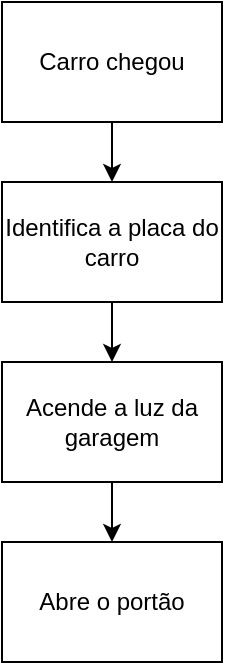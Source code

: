 <mxfile version="20.2.0" type="device"><diagram id="r0Kdv0YK38kOYozN6Ut2" name="Página-1"><mxGraphModel dx="1422" dy="848" grid="1" gridSize="10" guides="1" tooltips="1" connect="1" arrows="1" fold="1" page="1" pageScale="1" pageWidth="1169" pageHeight="827" math="0" shadow="0"><root><mxCell id="0"/><mxCell id="1" parent="0"/><mxCell id="oZLqZoklhUgC-VJBg4Az-3" value="Carro chegou" style="text;html=1;strokeColor=default;fillColor=default;align=center;verticalAlign=middle;whiteSpace=wrap;rounded=0;" vertex="1" parent="1"><mxGeometry x="280" y="90" width="110" height="60" as="geometry"/></mxCell><mxCell id="oZLqZoklhUgC-VJBg4Az-4" value="Identifica a placa do carro" style="text;html=1;strokeColor=default;fillColor=default;align=center;verticalAlign=middle;whiteSpace=wrap;rounded=0;" vertex="1" parent="1"><mxGeometry x="280" y="180" width="110" height="60" as="geometry"/></mxCell><mxCell id="oZLqZoklhUgC-VJBg4Az-5" value="Acende a luz da garagem" style="text;html=1;strokeColor=default;fillColor=default;align=center;verticalAlign=middle;whiteSpace=wrap;rounded=0;" vertex="1" parent="1"><mxGeometry x="280" y="270" width="110" height="60" as="geometry"/></mxCell><mxCell id="oZLqZoklhUgC-VJBg4Az-6" value="Abre o portão" style="text;html=1;strokeColor=default;fillColor=default;align=center;verticalAlign=middle;whiteSpace=wrap;rounded=0;" vertex="1" parent="1"><mxGeometry x="280" y="360" width="110" height="60" as="geometry"/></mxCell><mxCell id="oZLqZoklhUgC-VJBg4Az-7" value="" style="endArrow=classic;html=1;rounded=0;exitX=0.5;exitY=1;exitDx=0;exitDy=0;entryX=0.5;entryY=0;entryDx=0;entryDy=0;" edge="1" parent="1" source="oZLqZoklhUgC-VJBg4Az-3" target="oZLqZoklhUgC-VJBg4Az-4"><mxGeometry width="50" height="50" relative="1" as="geometry"><mxPoint x="450" y="270" as="sourcePoint"/><mxPoint x="500" y="220" as="targetPoint"/></mxGeometry></mxCell><mxCell id="oZLqZoklhUgC-VJBg4Az-8" value="" style="endArrow=classic;html=1;rounded=0;exitX=0.5;exitY=1;exitDx=0;exitDy=0;entryX=0.5;entryY=0;entryDx=0;entryDy=0;" edge="1" parent="1" source="oZLqZoklhUgC-VJBg4Az-4" target="oZLqZoklhUgC-VJBg4Az-5"><mxGeometry width="50" height="50" relative="1" as="geometry"><mxPoint x="500.0" y="230" as="sourcePoint"/><mxPoint x="540" y="270" as="targetPoint"/></mxGeometry></mxCell><mxCell id="oZLqZoklhUgC-VJBg4Az-9" value="" style="endArrow=classic;html=1;rounded=0;exitX=0.5;exitY=1;exitDx=0;exitDy=0;entryX=0.5;entryY=0;entryDx=0;entryDy=0;" edge="1" parent="1" source="oZLqZoklhUgC-VJBg4Az-5" target="oZLqZoklhUgC-VJBg4Az-6"><mxGeometry width="50" height="50" relative="1" as="geometry"><mxPoint x="385" y="280" as="sourcePoint"/><mxPoint x="425" y="310" as="targetPoint"/></mxGeometry></mxCell></root></mxGraphModel></diagram></mxfile>